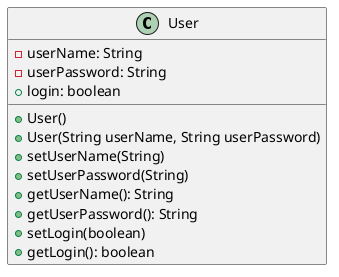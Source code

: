 @startuml

class User {
    -userName: String
    -userPassword: String
    +login: boolean
    +User()
    +User(String userName, String userPassword)
    +setUserName(String)
    +setUserPassword(String)
    +getUserName(): String
    +getUserPassword(): String
    +setLogin(boolean)
    +getLogin(): boolean
}
@enduml